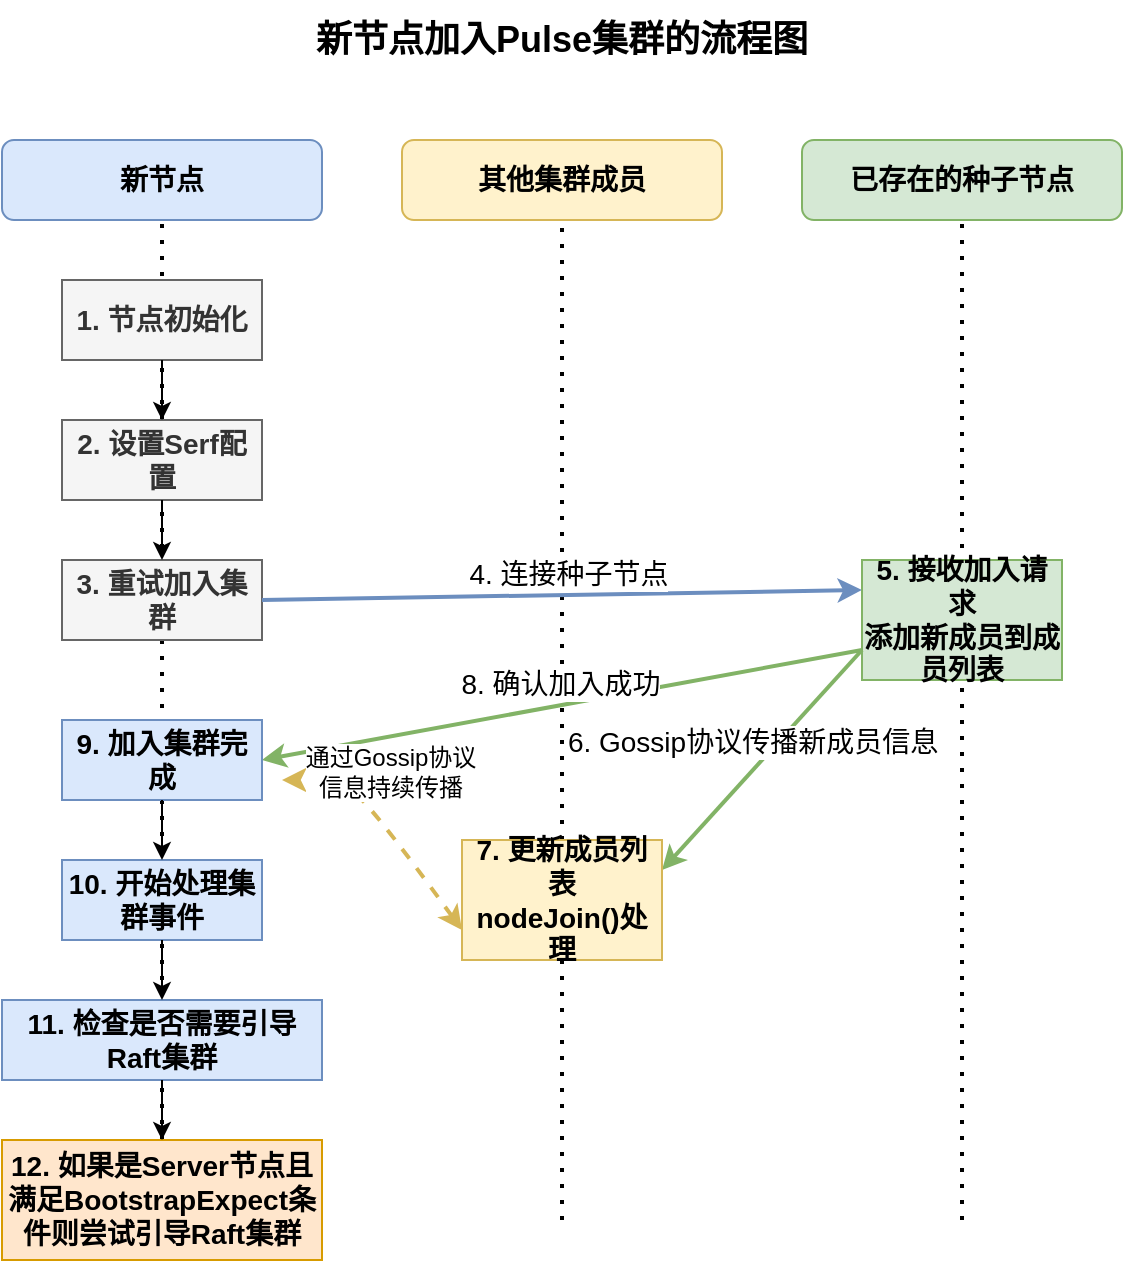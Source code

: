 <mxfile version="27.0.3">
  <diagram name="新节点加入Pulse集群的流程图" id="9xJ_I24ZfWTi6UqizXoI">
    <mxGraphModel dx="1128" dy="715" grid="0" gridSize="10" guides="1" tooltips="1" connect="1" arrows="1" fold="1" page="0" pageScale="1" pageWidth="850" pageHeight="1100" math="0" shadow="0">
      <root>
        <mxCell id="0" />
        <mxCell id="1" parent="0" />
        <mxCell id="kEvk5q5v2CjOmL9xkY69-1" value="新节点加入Pulse集群的流程图" style="text;html=1;strokeColor=none;fillColor=none;align=center;verticalAlign=middle;whiteSpace=wrap;rounded=0;fontSize=18;fontStyle=1" vertex="1" parent="1">
          <mxGeometry x="160" y="40" width="480" height="40" as="geometry" />
        </mxCell>
        <mxCell id="kEvk5q5v2CjOmL9xkY69-2" value="新节点" style="rounded=1;whiteSpace=wrap;html=1;fillColor=#dae8fc;strokeColor=#6c8ebf;fontSize=14;fontStyle=1" vertex="1" parent="1">
          <mxGeometry x="120" y="110" width="160" height="40" as="geometry" />
        </mxCell>
        <mxCell id="kEvk5q5v2CjOmL9xkY69-3" value="已存在的种子节点" style="rounded=1;whiteSpace=wrap;html=1;fillColor=#d5e8d4;strokeColor=#82b366;fontSize=14;fontStyle=1" vertex="1" parent="1">
          <mxGeometry x="520" y="110" width="160" height="40" as="geometry" />
        </mxCell>
        <mxCell id="kEvk5q5v2CjOmL9xkY69-4" value="其他集群成员" style="rounded=1;whiteSpace=wrap;html=1;fillColor=#fff2cc;strokeColor=#d6b656;fontSize=14;fontStyle=1" vertex="1" parent="1">
          <mxGeometry x="320" y="110" width="160" height="40" as="geometry" />
        </mxCell>
        <mxCell id="kEvk5q5v2CjOmL9xkY69-5" value="" style="endArrow=none;dashed=1;html=1;dashPattern=1 3;strokeWidth=2;fontSize=14;entryX=0.5;entryY=1;entryDx=0;entryDy=0;" edge="1" parent="1" target="kEvk5q5v2CjOmL9xkY69-2">
          <mxGeometry width="50" height="50" relative="1" as="geometry">
            <mxPoint x="200" y="650" as="sourcePoint" />
            <mxPoint x="450" y="360" as="targetPoint" />
          </mxGeometry>
        </mxCell>
        <mxCell id="kEvk5q5v2CjOmL9xkY69-6" value="" style="endArrow=none;dashed=1;html=1;dashPattern=1 3;strokeWidth=2;fontSize=14;entryX=0.5;entryY=1;entryDx=0;entryDy=0;" edge="1" parent="1" target="kEvk5q5v2CjOmL9xkY69-4" source="kEvk5q5v2CjOmL9xkY69-16">
          <mxGeometry width="50" height="50" relative="1" as="geometry">
            <mxPoint x="400" y="650" as="sourcePoint" />
            <mxPoint x="450" y="360" as="targetPoint" />
          </mxGeometry>
        </mxCell>
        <mxCell id="kEvk5q5v2CjOmL9xkY69-7" value="" style="endArrow=none;dashed=1;html=1;dashPattern=1 3;strokeWidth=2;fontSize=14;entryX=0.5;entryY=1;entryDx=0;entryDy=0;" edge="1" parent="1" target="kEvk5q5v2CjOmL9xkY69-3">
          <mxGeometry width="50" height="50" relative="1" as="geometry">
            <mxPoint x="600" y="650" as="sourcePoint" />
            <mxPoint x="450" y="360" as="targetPoint" />
          </mxGeometry>
        </mxCell>
        <mxCell id="kEvk5q5v2CjOmL9xkY69-8" value="1. 节点初始化" style="rounded=0;whiteSpace=wrap;html=1;fillColor=#f5f5f5;strokeColor=#666666;fontColor=#333333;fontSize=14;fontStyle=1" vertex="1" parent="1">
          <mxGeometry x="150" y="180" width="100" height="40" as="geometry" />
        </mxCell>
        <mxCell id="kEvk5q5v2CjOmL9xkY69-9" value="2. 设置Serf配置" style="rounded=0;whiteSpace=wrap;html=1;fillColor=#f5f5f5;strokeColor=#666666;fontColor=#333333;fontSize=14;fontStyle=1" vertex="1" parent="1">
          <mxGeometry x="150" y="250" width="100" height="40" as="geometry" />
        </mxCell>
        <mxCell id="kEvk5q5v2CjOmL9xkY69-10" value="" style="endArrow=classic;html=1;fontSize=14;exitX=0.5;exitY=1;exitDx=0;exitDy=0;entryX=0.5;entryY=0;entryDx=0;entryDy=0;" edge="1" parent="1" source="kEvk5q5v2CjOmL9xkY69-8" target="kEvk5q5v2CjOmL9xkY69-9">
          <mxGeometry width="50" height="50" relative="1" as="geometry">
            <mxPoint x="400" y="290" as="sourcePoint" />
            <mxPoint x="450" y="240" as="targetPoint" />
          </mxGeometry>
        </mxCell>
        <mxCell id="kEvk5q5v2CjOmL9xkY69-11" value="3. 重试加入集群" style="rounded=0;whiteSpace=wrap;html=1;fillColor=#f5f5f5;strokeColor=#666666;fontColor=#333333;fontSize=14;fontStyle=1" vertex="1" parent="1">
          <mxGeometry x="150" y="320" width="100" height="40" as="geometry" />
        </mxCell>
        <mxCell id="kEvk5q5v2CjOmL9xkY69-12" value="" style="endArrow=classic;html=1;fontSize=14;exitX=0.5;exitY=1;exitDx=0;exitDy=0;entryX=0.5;entryY=0;entryDx=0;entryDy=0;" edge="1" parent="1" source="kEvk5q5v2CjOmL9xkY69-9" target="kEvk5q5v2CjOmL9xkY69-11">
          <mxGeometry width="50" height="50" relative="1" as="geometry">
            <mxPoint x="400" y="290" as="sourcePoint" />
            <mxPoint x="450" y="240" as="targetPoint" />
          </mxGeometry>
        </mxCell>
        <mxCell id="kEvk5q5v2CjOmL9xkY69-13" value="4. 连接种子节点" style="endArrow=classic;html=1;fontSize=14;exitX=1;exitY=0.5;exitDx=0;exitDy=0;entryX=0;entryY=0.25;entryDx=0;entryDy=0;strokeWidth=2;fillColor=#dae8fc;strokeColor=#6c8ebf;" edge="1" parent="1" source="kEvk5q5v2CjOmL9xkY69-11" target="kEvk5q5v2CjOmL9xkY69-14">
          <mxGeometry x="0.021" y="10" width="50" height="50" relative="1" as="geometry">
            <mxPoint x="400" y="290" as="sourcePoint" />
            <mxPoint x="560" y="340" as="targetPoint" />
            <mxPoint as="offset" />
          </mxGeometry>
        </mxCell>
        <mxCell id="kEvk5q5v2CjOmL9xkY69-14" value="5. 接收加入请求&lt;br&gt;添加新成员到成员列表" style="rounded=0;whiteSpace=wrap;html=1;fillColor=#d5e8d4;strokeColor=#82b366;fontSize=14;fontStyle=1" vertex="1" parent="1">
          <mxGeometry x="550" y="320" width="100" height="60" as="geometry" />
        </mxCell>
        <mxCell id="kEvk5q5v2CjOmL9xkY69-15" value="6. Gossip协议传播新成员信息" style="endArrow=classic;html=1;fontSize=14;exitX=0;exitY=0.75;exitDx=0;exitDy=0;entryX=1;entryY=0.25;entryDx=0;entryDy=0;strokeWidth=2;fillColor=#d5e8d4;strokeColor=#82b366;" edge="1" parent="1" source="kEvk5q5v2CjOmL9xkY69-14" target="kEvk5q5v2CjOmL9xkY69-16">
          <mxGeometry x="-0.045" y="-10" width="50" height="50" relative="1" as="geometry">
            <mxPoint x="400" y="390" as="sourcePoint" />
            <mxPoint x="450" y="340" as="targetPoint" />
            <mxPoint as="offset" />
          </mxGeometry>
        </mxCell>
        <mxCell id="kEvk5q5v2CjOmL9xkY69-17" value="8. 确认加入成功" style="endArrow=classic;html=1;fontSize=14;exitX=0;exitY=0.75;exitDx=0;exitDy=0;entryX=1;entryY=0.5;entryDx=0;entryDy=0;strokeWidth=2;fillColor=#d5e8d4;strokeColor=#82b366;" edge="1" parent="1" source="kEvk5q5v2CjOmL9xkY69-14" target="kEvk5q5v2CjOmL9xkY69-18">
          <mxGeometry x="-0.006" y="-10" width="50" height="50" relative="1" as="geometry">
            <mxPoint x="400" y="390" as="sourcePoint" />
            <mxPoint x="250" y="400" as="targetPoint" />
            <mxPoint as="offset" />
          </mxGeometry>
        </mxCell>
        <mxCell id="kEvk5q5v2CjOmL9xkY69-18" value="9. 加入集群完成" style="rounded=0;whiteSpace=wrap;html=1;fillColor=#dae8fc;strokeColor=#6c8ebf;fontSize=14;fontStyle=1" vertex="1" parent="1">
          <mxGeometry x="150" y="400" width="100" height="40" as="geometry" />
        </mxCell>
        <mxCell id="kEvk5q5v2CjOmL9xkY69-19" value="10. 开始处理集群事件" style="rounded=0;whiteSpace=wrap;html=1;fillColor=#dae8fc;strokeColor=#6c8ebf;fontSize=14;fontStyle=1" vertex="1" parent="1">
          <mxGeometry x="150" y="470" width="100" height="40" as="geometry" />
        </mxCell>
        <mxCell id="kEvk5q5v2CjOmL9xkY69-20" value="" style="endArrow=classic;html=1;fontSize=14;exitX=0.5;exitY=1;exitDx=0;exitDy=0;entryX=0.5;entryY=0;entryDx=0;entryDy=0;" edge="1" parent="1" source="kEvk5q5v2CjOmL9xkY69-18" target="kEvk5q5v2CjOmL9xkY69-19">
          <mxGeometry width="50" height="50" relative="1" as="geometry">
            <mxPoint x="400" y="390" as="sourcePoint" />
            <mxPoint x="450" y="340" as="targetPoint" />
          </mxGeometry>
        </mxCell>
        <mxCell id="kEvk5q5v2CjOmL9xkY69-21" value="11. 检查是否需要引导Raft集群" style="rounded=0;whiteSpace=wrap;html=1;fillColor=#dae8fc;strokeColor=#6c8ebf;fontSize=14;fontStyle=1" vertex="1" parent="1">
          <mxGeometry x="120" y="540" width="160" height="40" as="geometry" />
        </mxCell>
        <mxCell id="kEvk5q5v2CjOmL9xkY69-22" value="" style="endArrow=classic;html=1;fontSize=14;exitX=0.5;exitY=1;exitDx=0;exitDy=0;entryX=0.5;entryY=0;entryDx=0;entryDy=0;" edge="1" parent="1" source="kEvk5q5v2CjOmL9xkY69-19" target="kEvk5q5v2CjOmL9xkY69-21">
          <mxGeometry width="50" height="50" relative="1" as="geometry">
            <mxPoint x="400" y="510" as="sourcePoint" />
            <mxPoint x="450" y="460" as="targetPoint" />
          </mxGeometry>
        </mxCell>
        <mxCell id="kEvk5q5v2CjOmL9xkY69-23" value="12. 如果是Server节点且满足BootstrapExpect条件则尝试引导Raft集群" style="rounded=0;whiteSpace=wrap;html=1;fillColor=#ffe6cc;strokeColor=#d79b00;fontSize=14;fontStyle=1" vertex="1" parent="1">
          <mxGeometry x="120" y="610" width="160" height="60" as="geometry" />
        </mxCell>
        <mxCell id="kEvk5q5v2CjOmL9xkY69-24" value="" style="endArrow=classic;html=1;fontSize=14;exitX=0.5;exitY=1;exitDx=0;exitDy=0;entryX=0.5;entryY=0;entryDx=0;entryDy=0;" edge="1" parent="1" source="kEvk5q5v2CjOmL9xkY69-21" target="kEvk5q5v2CjOmL9xkY69-23">
          <mxGeometry width="50" height="50" relative="1" as="geometry">
            <mxPoint x="400" y="510" as="sourcePoint" />
            <mxPoint x="450" y="460" as="targetPoint" />
          </mxGeometry>
        </mxCell>
        <mxCell id="kEvk5q5v2CjOmL9xkY69-29" value="通过Gossip协议&lt;br&gt;信息持续传播" style="curved=1;endArrow=classic;html=1;fontSize=12;exitX=0;exitY=0.75;exitDx=0;exitDy=0;strokeWidth=2;fillColor=#fff2cc;strokeColor=#d6b656;startArrow=classic;startFill=1;dashed=1;" edge="1" parent="1" source="kEvk5q5v2CjOmL9xkY69-16">
          <mxGeometry x="0.3" y="-20" width="50" height="50" relative="1" as="geometry">
            <mxPoint x="400" y="440" as="sourcePoint" />
            <mxPoint x="260" y="430" as="targetPoint" />
            <Array as="points">
              <mxPoint x="310" y="450" />
              <mxPoint x="290" y="430" />
            </Array>
            <mxPoint as="offset" />
          </mxGeometry>
        </mxCell>
        <mxCell id="kEvk5q5v2CjOmL9xkY69-30" value="" style="endArrow=none;dashed=1;html=1;dashPattern=1 3;strokeWidth=2;fontSize=14;entryX=0.5;entryY=1;entryDx=0;entryDy=0;" edge="1" parent="1" target="kEvk5q5v2CjOmL9xkY69-16">
          <mxGeometry width="50" height="50" relative="1" as="geometry">
            <mxPoint x="400" y="650" as="sourcePoint" />
            <mxPoint x="400" y="150" as="targetPoint" />
          </mxGeometry>
        </mxCell>
        <mxCell id="kEvk5q5v2CjOmL9xkY69-16" value="7. 更新成员列表&lt;br&gt;nodeJoin()处理" style="rounded=0;whiteSpace=wrap;html=1;fillColor=#fff2cc;strokeColor=#d6b656;fontSize=14;fontStyle=1" vertex="1" parent="1">
          <mxGeometry x="350" y="460" width="100" height="60" as="geometry" />
        </mxCell>
      </root>
    </mxGraphModel>
  </diagram>
</mxfile>
